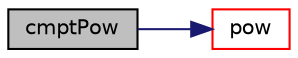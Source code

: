 digraph "cmptPow"
{
  bgcolor="transparent";
  edge [fontname="Helvetica",fontsize="10",labelfontname="Helvetica",labelfontsize="10"];
  node [fontname="Helvetica",fontsize="10",shape=record];
  rankdir="LR";
  Node137733 [label="cmptPow",height=0.2,width=0.4,color="black", fillcolor="grey75", style="filled", fontcolor="black"];
  Node137733 -> Node137734 [color="midnightblue",fontsize="10",style="solid",fontname="Helvetica"];
  Node137734 [label="pow",height=0.2,width=0.4,color="red",URL="$a21851.html#a7500c8e9d27a442adc75e287de074c7c"];
}
